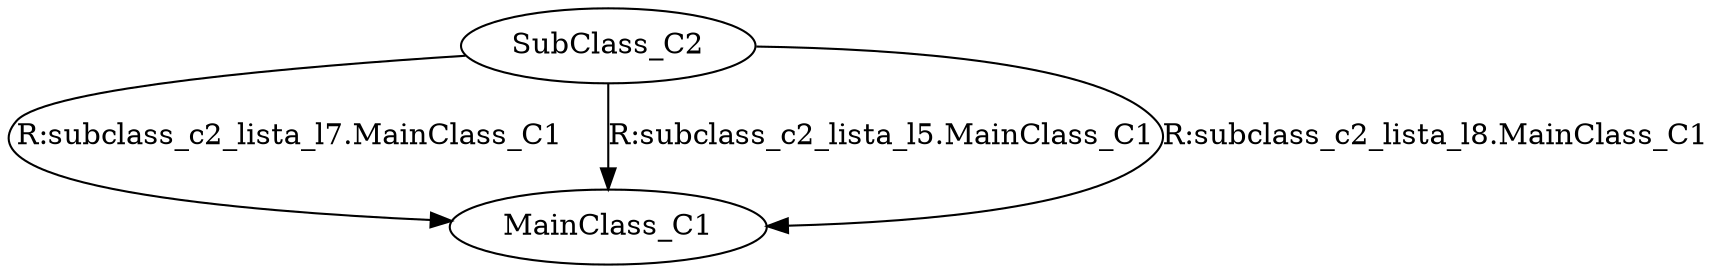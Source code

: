 digraph classRelations {
	subgraph Stazione {
		MainClass_C1 [ classID=1, classIndex=0, ownerPlantType=Stazione, isStarClass=false]
		SubClass_C2 [ classID=2, classIndex=1, ownerPlantType=Stazione, isStarClass=false]

		 SubClass_C2 -> MainClass_C1[OperationKind=AUTO]  [list_name=subclass_c2_lista_l7, field=mainclass_c1, fieldType=MainClass_C1, op=R] [label="R:subclass_c2_lista_l7.MainClass_C1"] 
		 SubClass_C2 -> MainClass_C1[OperationKind=AUTO]  [list_name=subclass_c2_lista_l5, field=mainclass_c1, fieldType=MainClass_C1, op=R] [label="R:subclass_c2_lista_l5.MainClass_C1"] 
		 SubClass_C2 -> MainClass_C1[OperationKind=AUTO]  [list_name=subclass_c2_lista_l8, field=mainclass_c1, fieldType=MainClass_C1, op=R] [label="R:subclass_c2_lista_l8.MainClass_C1"] 
	}
}